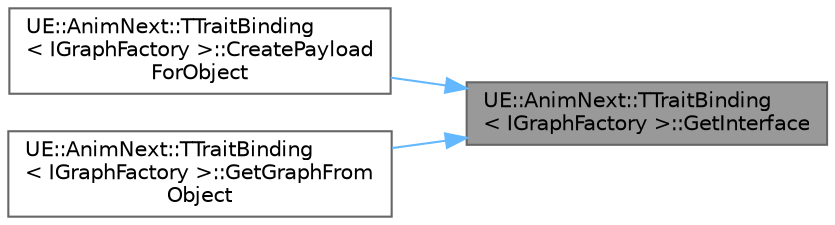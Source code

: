 digraph "UE::AnimNext::TTraitBinding&lt; IGraphFactory &gt;::GetInterface"
{
 // INTERACTIVE_SVG=YES
 // LATEX_PDF_SIZE
  bgcolor="transparent";
  edge [fontname=Helvetica,fontsize=10,labelfontname=Helvetica,labelfontsize=10];
  node [fontname=Helvetica,fontsize=10,shape=box,height=0.2,width=0.4];
  rankdir="RL";
  Node1 [id="Node000001",label="UE::AnimNext::TTraitBinding\l\< IGraphFactory \>::GetInterface",height=0.2,width=0.4,color="gray40", fillcolor="grey60", style="filled", fontcolor="black",tooltip=" "];
  Node1 -> Node2 [id="edge1_Node000001_Node000002",dir="back",color="steelblue1",style="solid",tooltip=" "];
  Node2 [id="Node000002",label="UE::AnimNext::TTraitBinding\l\< IGraphFactory \>::CreatePayload\lForObject",height=0.2,width=0.4,color="grey40", fillcolor="white", style="filled",URL="$dc/d85/structUE_1_1AnimNext_1_1TTraitBinding_3_01IGraphFactory_01_4.html#abcb4088d594f41ea338642501123fb9b",tooltip=" "];
  Node1 -> Node3 [id="edge2_Node000001_Node000003",dir="back",color="steelblue1",style="solid",tooltip=" "];
  Node3 [id="Node000003",label="UE::AnimNext::TTraitBinding\l\< IGraphFactory \>::GetGraphFrom\lObject",height=0.2,width=0.4,color="grey40", fillcolor="white", style="filled",URL="$dc/d85/structUE_1_1AnimNext_1_1TTraitBinding_3_01IGraphFactory_01_4.html#aeefde654321113ecad03c2ffcdfd1afc",tooltip=" "];
}
